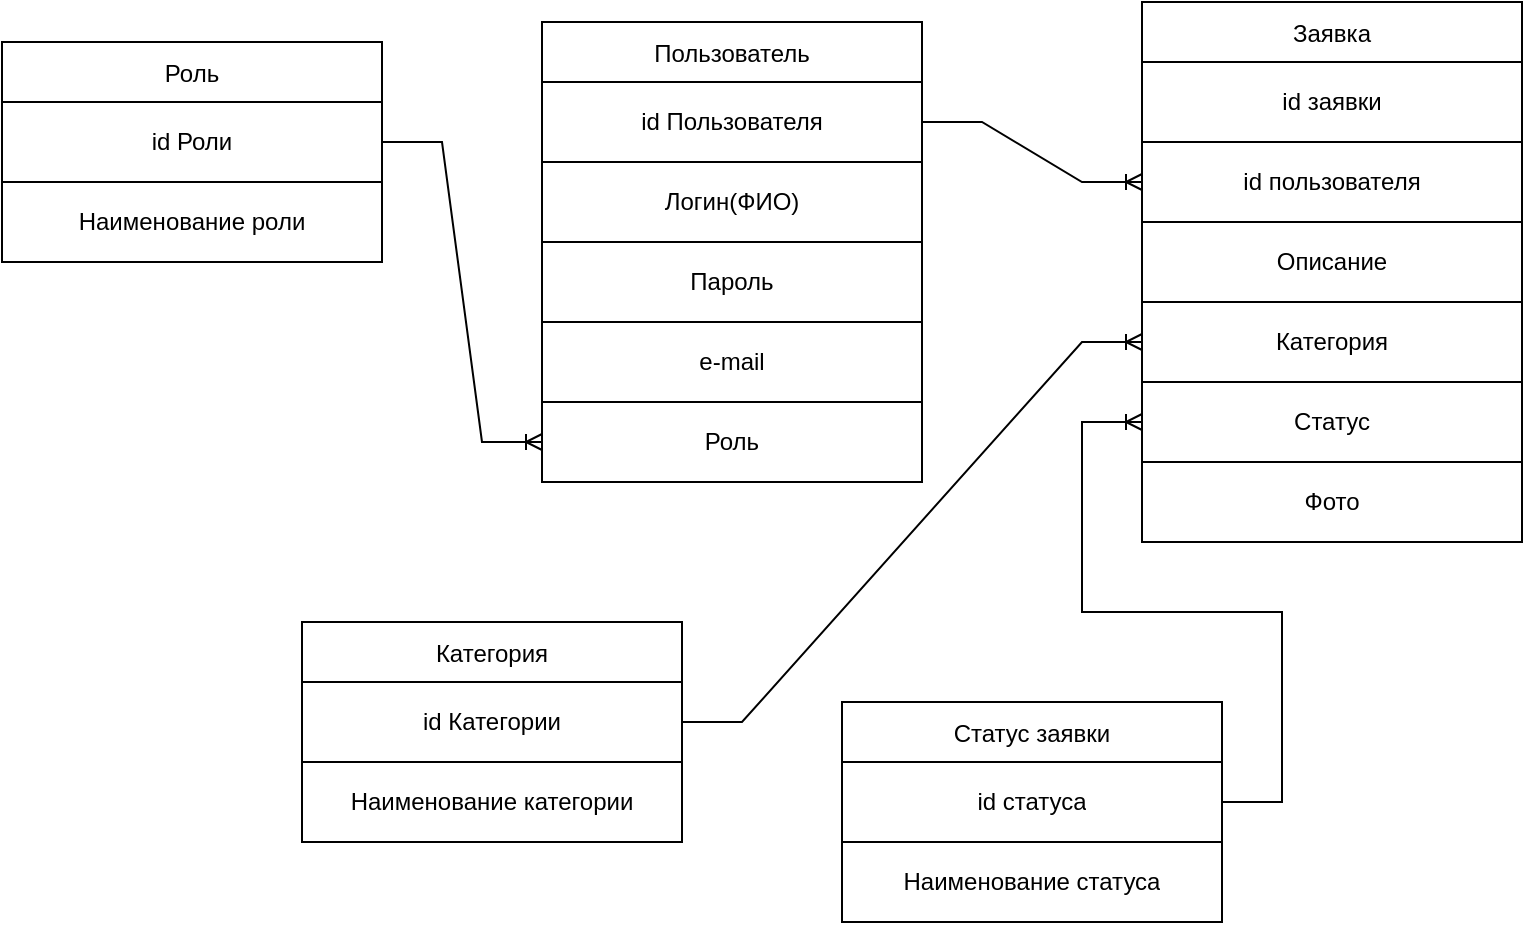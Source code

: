 <mxfile version="21.1.5" type="device">
  <diagram name="Страница 1" id="RTU0AXD96QUTzvjj02TP">
    <mxGraphModel dx="1434" dy="791" grid="1" gridSize="10" guides="1" tooltips="1" connect="1" arrows="1" fold="1" page="1" pageScale="1" pageWidth="827" pageHeight="1169" math="0" shadow="0">
      <root>
        <mxCell id="0" />
        <mxCell id="1" parent="0" />
        <mxCell id="qa5GU64-QBD80Dk98y5Q-85" value="Пользователь" style="shape=table;startSize=30;container=1;collapsible=0;childLayout=tableLayout;" vertex="1" parent="1">
          <mxGeometry x="310" y="80" width="190" height="230" as="geometry" />
        </mxCell>
        <mxCell id="qa5GU64-QBD80Dk98y5Q-86" value="" style="shape=tableRow;horizontal=0;startSize=0;swimlaneHead=0;swimlaneBody=0;strokeColor=inherit;top=0;left=0;bottom=0;right=0;collapsible=0;dropTarget=0;fillColor=none;points=[[0,0.5],[1,0.5]];portConstraint=eastwest;" vertex="1" parent="qa5GU64-QBD80Dk98y5Q-85">
          <mxGeometry y="30" width="190" height="40" as="geometry" />
        </mxCell>
        <mxCell id="qa5GU64-QBD80Dk98y5Q-87" value="id Пользователя" style="shape=partialRectangle;html=1;whiteSpace=wrap;connectable=0;strokeColor=inherit;overflow=hidden;fillColor=none;top=0;left=0;bottom=0;right=0;pointerEvents=1;" vertex="1" parent="qa5GU64-QBD80Dk98y5Q-86">
          <mxGeometry width="190" height="40" as="geometry">
            <mxRectangle width="190" height="40" as="alternateBounds" />
          </mxGeometry>
        </mxCell>
        <mxCell id="qa5GU64-QBD80Dk98y5Q-88" value="" style="shape=tableRow;horizontal=0;startSize=0;swimlaneHead=0;swimlaneBody=0;strokeColor=inherit;top=0;left=0;bottom=0;right=0;collapsible=0;dropTarget=0;fillColor=none;points=[[0,0.5],[1,0.5]];portConstraint=eastwest;" vertex="1" parent="qa5GU64-QBD80Dk98y5Q-85">
          <mxGeometry y="70" width="190" height="40" as="geometry" />
        </mxCell>
        <mxCell id="qa5GU64-QBD80Dk98y5Q-89" value="Логин(ФИО)" style="shape=partialRectangle;html=1;whiteSpace=wrap;connectable=0;strokeColor=inherit;overflow=hidden;fillColor=none;top=0;left=0;bottom=0;right=0;pointerEvents=1;" vertex="1" parent="qa5GU64-QBD80Dk98y5Q-88">
          <mxGeometry width="190" height="40" as="geometry">
            <mxRectangle width="190" height="40" as="alternateBounds" />
          </mxGeometry>
        </mxCell>
        <mxCell id="qa5GU64-QBD80Dk98y5Q-90" value="" style="shape=tableRow;horizontal=0;startSize=0;swimlaneHead=0;swimlaneBody=0;strokeColor=inherit;top=0;left=0;bottom=0;right=0;collapsible=0;dropTarget=0;fillColor=none;points=[[0,0.5],[1,0.5]];portConstraint=eastwest;" vertex="1" parent="qa5GU64-QBD80Dk98y5Q-85">
          <mxGeometry y="110" width="190" height="40" as="geometry" />
        </mxCell>
        <mxCell id="qa5GU64-QBD80Dk98y5Q-91" value="Пароль" style="shape=partialRectangle;html=1;whiteSpace=wrap;connectable=0;strokeColor=inherit;overflow=hidden;fillColor=none;top=0;left=0;bottom=0;right=0;pointerEvents=1;" vertex="1" parent="qa5GU64-QBD80Dk98y5Q-90">
          <mxGeometry width="190" height="40" as="geometry">
            <mxRectangle width="190" height="40" as="alternateBounds" />
          </mxGeometry>
        </mxCell>
        <mxCell id="qa5GU64-QBD80Dk98y5Q-92" value="" style="shape=tableRow;horizontal=0;startSize=0;swimlaneHead=0;swimlaneBody=0;strokeColor=inherit;top=0;left=0;bottom=0;right=0;collapsible=0;dropTarget=0;fillColor=none;points=[[0,0.5],[1,0.5]];portConstraint=eastwest;" vertex="1" parent="qa5GU64-QBD80Dk98y5Q-85">
          <mxGeometry y="150" width="190" height="40" as="geometry" />
        </mxCell>
        <mxCell id="qa5GU64-QBD80Dk98y5Q-93" value="e-mail" style="shape=partialRectangle;html=1;whiteSpace=wrap;connectable=0;strokeColor=inherit;overflow=hidden;fillColor=none;top=0;left=0;bottom=0;right=0;pointerEvents=1;" vertex="1" parent="qa5GU64-QBD80Dk98y5Q-92">
          <mxGeometry width="190" height="40" as="geometry">
            <mxRectangle width="190" height="40" as="alternateBounds" />
          </mxGeometry>
        </mxCell>
        <mxCell id="qa5GU64-QBD80Dk98y5Q-94" value="" style="shape=tableRow;horizontal=0;startSize=0;swimlaneHead=0;swimlaneBody=0;strokeColor=inherit;top=0;left=0;bottom=0;right=0;collapsible=0;dropTarget=0;fillColor=none;points=[[0,0.5],[1,0.5]];portConstraint=eastwest;" vertex="1" parent="qa5GU64-QBD80Dk98y5Q-85">
          <mxGeometry y="190" width="190" height="40" as="geometry" />
        </mxCell>
        <mxCell id="qa5GU64-QBD80Dk98y5Q-95" value="Роль" style="shape=partialRectangle;html=1;whiteSpace=wrap;connectable=0;strokeColor=inherit;overflow=hidden;fillColor=none;top=0;left=0;bottom=0;right=0;pointerEvents=1;" vertex="1" parent="qa5GU64-QBD80Dk98y5Q-94">
          <mxGeometry width="190" height="40" as="geometry">
            <mxRectangle width="190" height="40" as="alternateBounds" />
          </mxGeometry>
        </mxCell>
        <mxCell id="qa5GU64-QBD80Dk98y5Q-96" value="Роль" style="shape=table;startSize=30;container=1;collapsible=0;childLayout=tableLayout;" vertex="1" parent="1">
          <mxGeometry x="40" y="90" width="190" height="110" as="geometry" />
        </mxCell>
        <mxCell id="qa5GU64-QBD80Dk98y5Q-97" value="" style="shape=tableRow;horizontal=0;startSize=0;swimlaneHead=0;swimlaneBody=0;strokeColor=inherit;top=0;left=0;bottom=0;right=0;collapsible=0;dropTarget=0;fillColor=none;points=[[0,0.5],[1,0.5]];portConstraint=eastwest;" vertex="1" parent="qa5GU64-QBD80Dk98y5Q-96">
          <mxGeometry y="30" width="190" height="40" as="geometry" />
        </mxCell>
        <mxCell id="qa5GU64-QBD80Dk98y5Q-98" value="id Роли" style="shape=partialRectangle;html=1;whiteSpace=wrap;connectable=0;strokeColor=inherit;overflow=hidden;fillColor=none;top=0;left=0;bottom=0;right=0;pointerEvents=1;" vertex="1" parent="qa5GU64-QBD80Dk98y5Q-97">
          <mxGeometry width="190" height="40" as="geometry">
            <mxRectangle width="190" height="40" as="alternateBounds" />
          </mxGeometry>
        </mxCell>
        <mxCell id="qa5GU64-QBD80Dk98y5Q-99" value="" style="shape=tableRow;horizontal=0;startSize=0;swimlaneHead=0;swimlaneBody=0;strokeColor=inherit;top=0;left=0;bottom=0;right=0;collapsible=0;dropTarget=0;fillColor=none;points=[[0,0.5],[1,0.5]];portConstraint=eastwest;" vertex="1" parent="qa5GU64-QBD80Dk98y5Q-96">
          <mxGeometry y="70" width="190" height="40" as="geometry" />
        </mxCell>
        <mxCell id="qa5GU64-QBD80Dk98y5Q-100" value="Наименование роли" style="shape=partialRectangle;html=1;whiteSpace=wrap;connectable=0;strokeColor=inherit;overflow=hidden;fillColor=none;top=0;left=0;bottom=0;right=0;pointerEvents=1;" vertex="1" parent="qa5GU64-QBD80Dk98y5Q-99">
          <mxGeometry width="190" height="40" as="geometry">
            <mxRectangle width="190" height="40" as="alternateBounds" />
          </mxGeometry>
        </mxCell>
        <mxCell id="qa5GU64-QBD80Dk98y5Q-107" value="Категория" style="shape=table;startSize=30;container=1;collapsible=0;childLayout=tableLayout;" vertex="1" parent="1">
          <mxGeometry x="190" y="380" width="190" height="110" as="geometry" />
        </mxCell>
        <mxCell id="qa5GU64-QBD80Dk98y5Q-108" value="" style="shape=tableRow;horizontal=0;startSize=0;swimlaneHead=0;swimlaneBody=0;strokeColor=inherit;top=0;left=0;bottom=0;right=0;collapsible=0;dropTarget=0;fillColor=none;points=[[0,0.5],[1,0.5]];portConstraint=eastwest;" vertex="1" parent="qa5GU64-QBD80Dk98y5Q-107">
          <mxGeometry y="30" width="190" height="40" as="geometry" />
        </mxCell>
        <mxCell id="qa5GU64-QBD80Dk98y5Q-109" value="id Категории" style="shape=partialRectangle;html=1;whiteSpace=wrap;connectable=0;strokeColor=inherit;overflow=hidden;fillColor=none;top=0;left=0;bottom=0;right=0;pointerEvents=1;" vertex="1" parent="qa5GU64-QBD80Dk98y5Q-108">
          <mxGeometry width="190" height="40" as="geometry">
            <mxRectangle width="190" height="40" as="alternateBounds" />
          </mxGeometry>
        </mxCell>
        <mxCell id="qa5GU64-QBD80Dk98y5Q-110" value="" style="shape=tableRow;horizontal=0;startSize=0;swimlaneHead=0;swimlaneBody=0;strokeColor=inherit;top=0;left=0;bottom=0;right=0;collapsible=0;dropTarget=0;fillColor=none;points=[[0,0.5],[1,0.5]];portConstraint=eastwest;" vertex="1" parent="qa5GU64-QBD80Dk98y5Q-107">
          <mxGeometry y="70" width="190" height="40" as="geometry" />
        </mxCell>
        <mxCell id="qa5GU64-QBD80Dk98y5Q-111" value="Наименование категории" style="shape=partialRectangle;html=1;whiteSpace=wrap;connectable=0;strokeColor=inherit;overflow=hidden;fillColor=none;top=0;left=0;bottom=0;right=0;pointerEvents=1;" vertex="1" parent="qa5GU64-QBD80Dk98y5Q-110">
          <mxGeometry width="190" height="40" as="geometry">
            <mxRectangle width="190" height="40" as="alternateBounds" />
          </mxGeometry>
        </mxCell>
        <mxCell id="qa5GU64-QBD80Dk98y5Q-112" value="Заявка" style="shape=table;startSize=30;container=1;collapsible=0;childLayout=tableLayout;" vertex="1" parent="1">
          <mxGeometry x="610" y="70" width="190" height="270" as="geometry" />
        </mxCell>
        <mxCell id="qa5GU64-QBD80Dk98y5Q-113" value="" style="shape=tableRow;horizontal=0;startSize=0;swimlaneHead=0;swimlaneBody=0;strokeColor=inherit;top=0;left=0;bottom=0;right=0;collapsible=0;dropTarget=0;fillColor=none;points=[[0,0.5],[1,0.5]];portConstraint=eastwest;" vertex="1" parent="qa5GU64-QBD80Dk98y5Q-112">
          <mxGeometry y="30" width="190" height="40" as="geometry" />
        </mxCell>
        <mxCell id="qa5GU64-QBD80Dk98y5Q-114" value="id заявки" style="shape=partialRectangle;html=1;whiteSpace=wrap;connectable=0;strokeColor=inherit;overflow=hidden;fillColor=none;top=0;left=0;bottom=0;right=0;pointerEvents=1;" vertex="1" parent="qa5GU64-QBD80Dk98y5Q-113">
          <mxGeometry width="190" height="40" as="geometry">
            <mxRectangle width="190" height="40" as="alternateBounds" />
          </mxGeometry>
        </mxCell>
        <mxCell id="qa5GU64-QBD80Dk98y5Q-115" value="" style="shape=tableRow;horizontal=0;startSize=0;swimlaneHead=0;swimlaneBody=0;strokeColor=inherit;top=0;left=0;bottom=0;right=0;collapsible=0;dropTarget=0;fillColor=none;points=[[0,0.5],[1,0.5]];portConstraint=eastwest;" vertex="1" parent="qa5GU64-QBD80Dk98y5Q-112">
          <mxGeometry y="70" width="190" height="40" as="geometry" />
        </mxCell>
        <mxCell id="qa5GU64-QBD80Dk98y5Q-116" value="id пользователя" style="shape=partialRectangle;html=1;whiteSpace=wrap;connectable=0;strokeColor=inherit;overflow=hidden;fillColor=none;top=0;left=0;bottom=0;right=0;pointerEvents=1;" vertex="1" parent="qa5GU64-QBD80Dk98y5Q-115">
          <mxGeometry width="190" height="40" as="geometry">
            <mxRectangle width="190" height="40" as="alternateBounds" />
          </mxGeometry>
        </mxCell>
        <mxCell id="qa5GU64-QBD80Dk98y5Q-117" value="" style="shape=tableRow;horizontal=0;startSize=0;swimlaneHead=0;swimlaneBody=0;strokeColor=inherit;top=0;left=0;bottom=0;right=0;collapsible=0;dropTarget=0;fillColor=none;points=[[0,0.5],[1,0.5]];portConstraint=eastwest;" vertex="1" parent="qa5GU64-QBD80Dk98y5Q-112">
          <mxGeometry y="110" width="190" height="40" as="geometry" />
        </mxCell>
        <mxCell id="qa5GU64-QBD80Dk98y5Q-118" value="Описание" style="shape=partialRectangle;html=1;whiteSpace=wrap;connectable=0;strokeColor=inherit;overflow=hidden;fillColor=none;top=0;left=0;bottom=0;right=0;pointerEvents=1;" vertex="1" parent="qa5GU64-QBD80Dk98y5Q-117">
          <mxGeometry width="190" height="40" as="geometry">
            <mxRectangle width="190" height="40" as="alternateBounds" />
          </mxGeometry>
        </mxCell>
        <mxCell id="qa5GU64-QBD80Dk98y5Q-119" value="" style="shape=tableRow;horizontal=0;startSize=0;swimlaneHead=0;swimlaneBody=0;strokeColor=inherit;top=0;left=0;bottom=0;right=0;collapsible=0;dropTarget=0;fillColor=none;points=[[0,0.5],[1,0.5]];portConstraint=eastwest;" vertex="1" parent="qa5GU64-QBD80Dk98y5Q-112">
          <mxGeometry y="150" width="190" height="40" as="geometry" />
        </mxCell>
        <mxCell id="qa5GU64-QBD80Dk98y5Q-120" value="Категория" style="shape=partialRectangle;html=1;whiteSpace=wrap;connectable=0;strokeColor=inherit;overflow=hidden;fillColor=none;top=0;left=0;bottom=0;right=0;pointerEvents=1;" vertex="1" parent="qa5GU64-QBD80Dk98y5Q-119">
          <mxGeometry width="190" height="40" as="geometry">
            <mxRectangle width="190" height="40" as="alternateBounds" />
          </mxGeometry>
        </mxCell>
        <mxCell id="qa5GU64-QBD80Dk98y5Q-121" value="" style="shape=tableRow;horizontal=0;startSize=0;swimlaneHead=0;swimlaneBody=0;strokeColor=inherit;top=0;left=0;bottom=0;right=0;collapsible=0;dropTarget=0;fillColor=none;points=[[0,0.5],[1,0.5]];portConstraint=eastwest;" vertex="1" parent="qa5GU64-QBD80Dk98y5Q-112">
          <mxGeometry y="190" width="190" height="40" as="geometry" />
        </mxCell>
        <mxCell id="qa5GU64-QBD80Dk98y5Q-122" value="Статус" style="shape=partialRectangle;html=1;whiteSpace=wrap;connectable=0;strokeColor=inherit;overflow=hidden;fillColor=none;top=0;left=0;bottom=0;right=0;pointerEvents=1;" vertex="1" parent="qa5GU64-QBD80Dk98y5Q-121">
          <mxGeometry width="190" height="40" as="geometry">
            <mxRectangle width="190" height="40" as="alternateBounds" />
          </mxGeometry>
        </mxCell>
        <mxCell id="qa5GU64-QBD80Dk98y5Q-130" value="" style="shape=tableRow;horizontal=0;startSize=0;swimlaneHead=0;swimlaneBody=0;strokeColor=inherit;top=0;left=0;bottom=0;right=0;collapsible=0;dropTarget=0;fillColor=none;points=[[0,0.5],[1,0.5]];portConstraint=eastwest;" vertex="1" parent="qa5GU64-QBD80Dk98y5Q-112">
          <mxGeometry y="230" width="190" height="40" as="geometry" />
        </mxCell>
        <mxCell id="qa5GU64-QBD80Dk98y5Q-131" value="Фото" style="shape=partialRectangle;html=1;whiteSpace=wrap;connectable=0;strokeColor=inherit;overflow=hidden;fillColor=none;top=0;left=0;bottom=0;right=0;pointerEvents=1;" vertex="1" parent="qa5GU64-QBD80Dk98y5Q-130">
          <mxGeometry width="190" height="40" as="geometry">
            <mxRectangle width="190" height="40" as="alternateBounds" />
          </mxGeometry>
        </mxCell>
        <mxCell id="qa5GU64-QBD80Dk98y5Q-124" value="Статус заявки" style="shape=table;startSize=30;container=1;collapsible=0;childLayout=tableLayout;" vertex="1" parent="1">
          <mxGeometry x="460" y="420" width="190" height="110" as="geometry" />
        </mxCell>
        <mxCell id="qa5GU64-QBD80Dk98y5Q-125" value="" style="shape=tableRow;horizontal=0;startSize=0;swimlaneHead=0;swimlaneBody=0;strokeColor=inherit;top=0;left=0;bottom=0;right=0;collapsible=0;dropTarget=0;fillColor=none;points=[[0,0.5],[1,0.5]];portConstraint=eastwest;" vertex="1" parent="qa5GU64-QBD80Dk98y5Q-124">
          <mxGeometry y="30" width="190" height="40" as="geometry" />
        </mxCell>
        <mxCell id="qa5GU64-QBD80Dk98y5Q-126" value="id статуса" style="shape=partialRectangle;html=1;whiteSpace=wrap;connectable=0;strokeColor=inherit;overflow=hidden;fillColor=none;top=0;left=0;bottom=0;right=0;pointerEvents=1;" vertex="1" parent="qa5GU64-QBD80Dk98y5Q-125">
          <mxGeometry width="190" height="40" as="geometry">
            <mxRectangle width="190" height="40" as="alternateBounds" />
          </mxGeometry>
        </mxCell>
        <mxCell id="qa5GU64-QBD80Dk98y5Q-127" value="" style="shape=tableRow;horizontal=0;startSize=0;swimlaneHead=0;swimlaneBody=0;strokeColor=inherit;top=0;left=0;bottom=0;right=0;collapsible=0;dropTarget=0;fillColor=none;points=[[0,0.5],[1,0.5]];portConstraint=eastwest;" vertex="1" parent="qa5GU64-QBD80Dk98y5Q-124">
          <mxGeometry y="70" width="190" height="40" as="geometry" />
        </mxCell>
        <mxCell id="qa5GU64-QBD80Dk98y5Q-128" value="Наименование статуса" style="shape=partialRectangle;html=1;whiteSpace=wrap;connectable=0;strokeColor=inherit;overflow=hidden;fillColor=none;top=0;left=0;bottom=0;right=0;pointerEvents=1;" vertex="1" parent="qa5GU64-QBD80Dk98y5Q-127">
          <mxGeometry width="190" height="40" as="geometry">
            <mxRectangle width="190" height="40" as="alternateBounds" />
          </mxGeometry>
        </mxCell>
        <mxCell id="qa5GU64-QBD80Dk98y5Q-132" value="" style="edgeStyle=entityRelationEdgeStyle;fontSize=12;html=1;endArrow=ERoneToMany;rounded=0;exitX=1;exitY=0.5;exitDx=0;exitDy=0;entryX=0;entryY=0.5;entryDx=0;entryDy=0;" edge="1" parent="1" source="qa5GU64-QBD80Dk98y5Q-97" target="qa5GU64-QBD80Dk98y5Q-94">
          <mxGeometry width="100" height="100" relative="1" as="geometry">
            <mxPoint x="610" y="240" as="sourcePoint" />
            <mxPoint x="710" y="140" as="targetPoint" />
          </mxGeometry>
        </mxCell>
        <mxCell id="qa5GU64-QBD80Dk98y5Q-133" value="" style="edgeStyle=entityRelationEdgeStyle;fontSize=12;html=1;endArrow=ERoneToMany;rounded=0;exitX=1;exitY=0.5;exitDx=0;exitDy=0;" edge="1" parent="1" source="qa5GU64-QBD80Dk98y5Q-125">
          <mxGeometry width="100" height="100" relative="1" as="geometry">
            <mxPoint x="680" y="470" as="sourcePoint" />
            <mxPoint x="610" y="280" as="targetPoint" />
          </mxGeometry>
        </mxCell>
        <mxCell id="qa5GU64-QBD80Dk98y5Q-134" value="" style="edgeStyle=entityRelationEdgeStyle;fontSize=12;html=1;endArrow=ERoneToMany;rounded=0;exitX=1;exitY=0.5;exitDx=0;exitDy=0;entryX=0;entryY=0.5;entryDx=0;entryDy=0;" edge="1" parent="1" source="qa5GU64-QBD80Dk98y5Q-86" target="qa5GU64-QBD80Dk98y5Q-115">
          <mxGeometry width="100" height="100" relative="1" as="geometry">
            <mxPoint x="414" y="440" as="sourcePoint" />
            <mxPoint x="514" y="340" as="targetPoint" />
          </mxGeometry>
        </mxCell>
        <mxCell id="qa5GU64-QBD80Dk98y5Q-135" value="" style="edgeStyle=entityRelationEdgeStyle;fontSize=12;html=1;endArrow=ERoneToMany;rounded=0;entryX=0;entryY=0.5;entryDx=0;entryDy=0;exitX=1;exitY=0.5;exitDx=0;exitDy=0;" edge="1" parent="1" source="qa5GU64-QBD80Dk98y5Q-108" target="qa5GU64-QBD80Dk98y5Q-119">
          <mxGeometry width="100" height="100" relative="1" as="geometry">
            <mxPoint x="350" y="460" as="sourcePoint" />
            <mxPoint x="450" y="360" as="targetPoint" />
          </mxGeometry>
        </mxCell>
      </root>
    </mxGraphModel>
  </diagram>
</mxfile>
